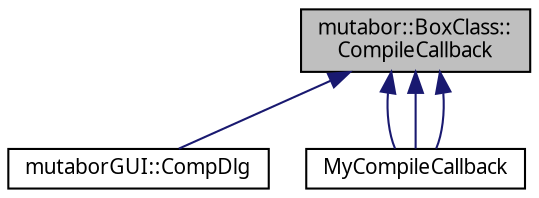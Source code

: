 digraph "mutabor::BoxClass::CompileCallback"
{
  edge [fontname="Sans",fontsize="10",labelfontname="Sans",labelfontsize="10"];
  node [fontname="Sans",fontsize="10",shape=record];
  Node0 [label="mutabor::BoxClass::\lCompileCallback",height=0.2,width=0.4,color="black", fillcolor="grey75", style="filled", fontcolor="black"];
  Node0 -> Node1 [dir="back",color="midnightblue",fontsize="10",style="solid",fontname="Sans"];
  Node1 [label="mutaborGUI::CompDlg",height=0.2,width=0.4,color="black", fillcolor="white", style="filled",URL="$de/dbd/classmutaborGUI_1_1CompDlg.html"];
  Node0 -> Node2 [dir="back",color="midnightblue",fontsize="10",style="solid",fontname="Sans"];
  Node2 [label="MyCompileCallback",height=0.2,width=0.4,color="black", fillcolor="white", style="filled",URL="$d3/d0e/structMyCompileCallback.html"];
  Node0 -> Node2 [dir="back",color="midnightblue",fontsize="10",style="solid",fontname="Sans"];
  Node0 -> Node2 [dir="back",color="midnightblue",fontsize="10",style="solid",fontname="Sans"];
}
